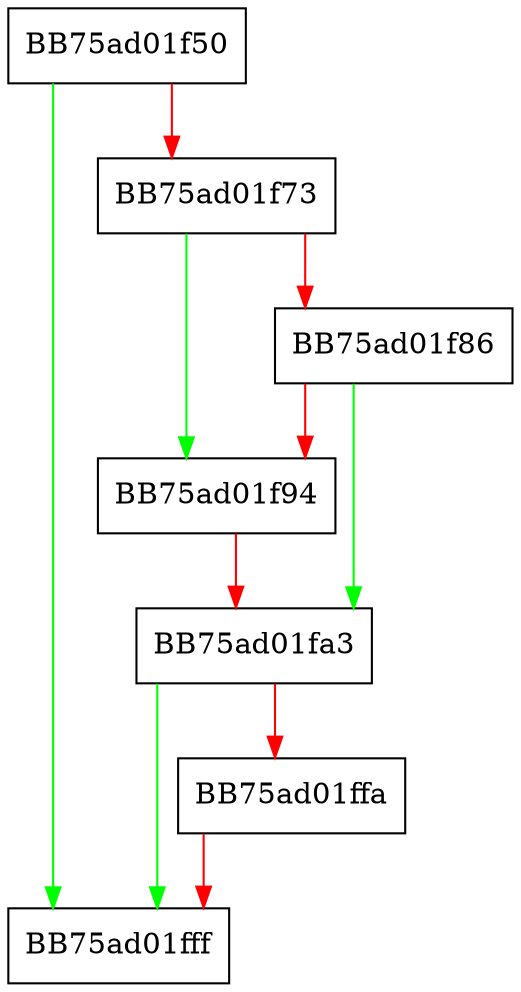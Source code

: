 digraph ReportUnknown {
  node [shape="box"];
  graph [splines=ortho];
  BB75ad01f50 -> BB75ad01fff [color="green"];
  BB75ad01f50 -> BB75ad01f73 [color="red"];
  BB75ad01f73 -> BB75ad01f94 [color="green"];
  BB75ad01f73 -> BB75ad01f86 [color="red"];
  BB75ad01f86 -> BB75ad01fa3 [color="green"];
  BB75ad01f86 -> BB75ad01f94 [color="red"];
  BB75ad01f94 -> BB75ad01fa3 [color="red"];
  BB75ad01fa3 -> BB75ad01fff [color="green"];
  BB75ad01fa3 -> BB75ad01ffa [color="red"];
  BB75ad01ffa -> BB75ad01fff [color="red"];
}